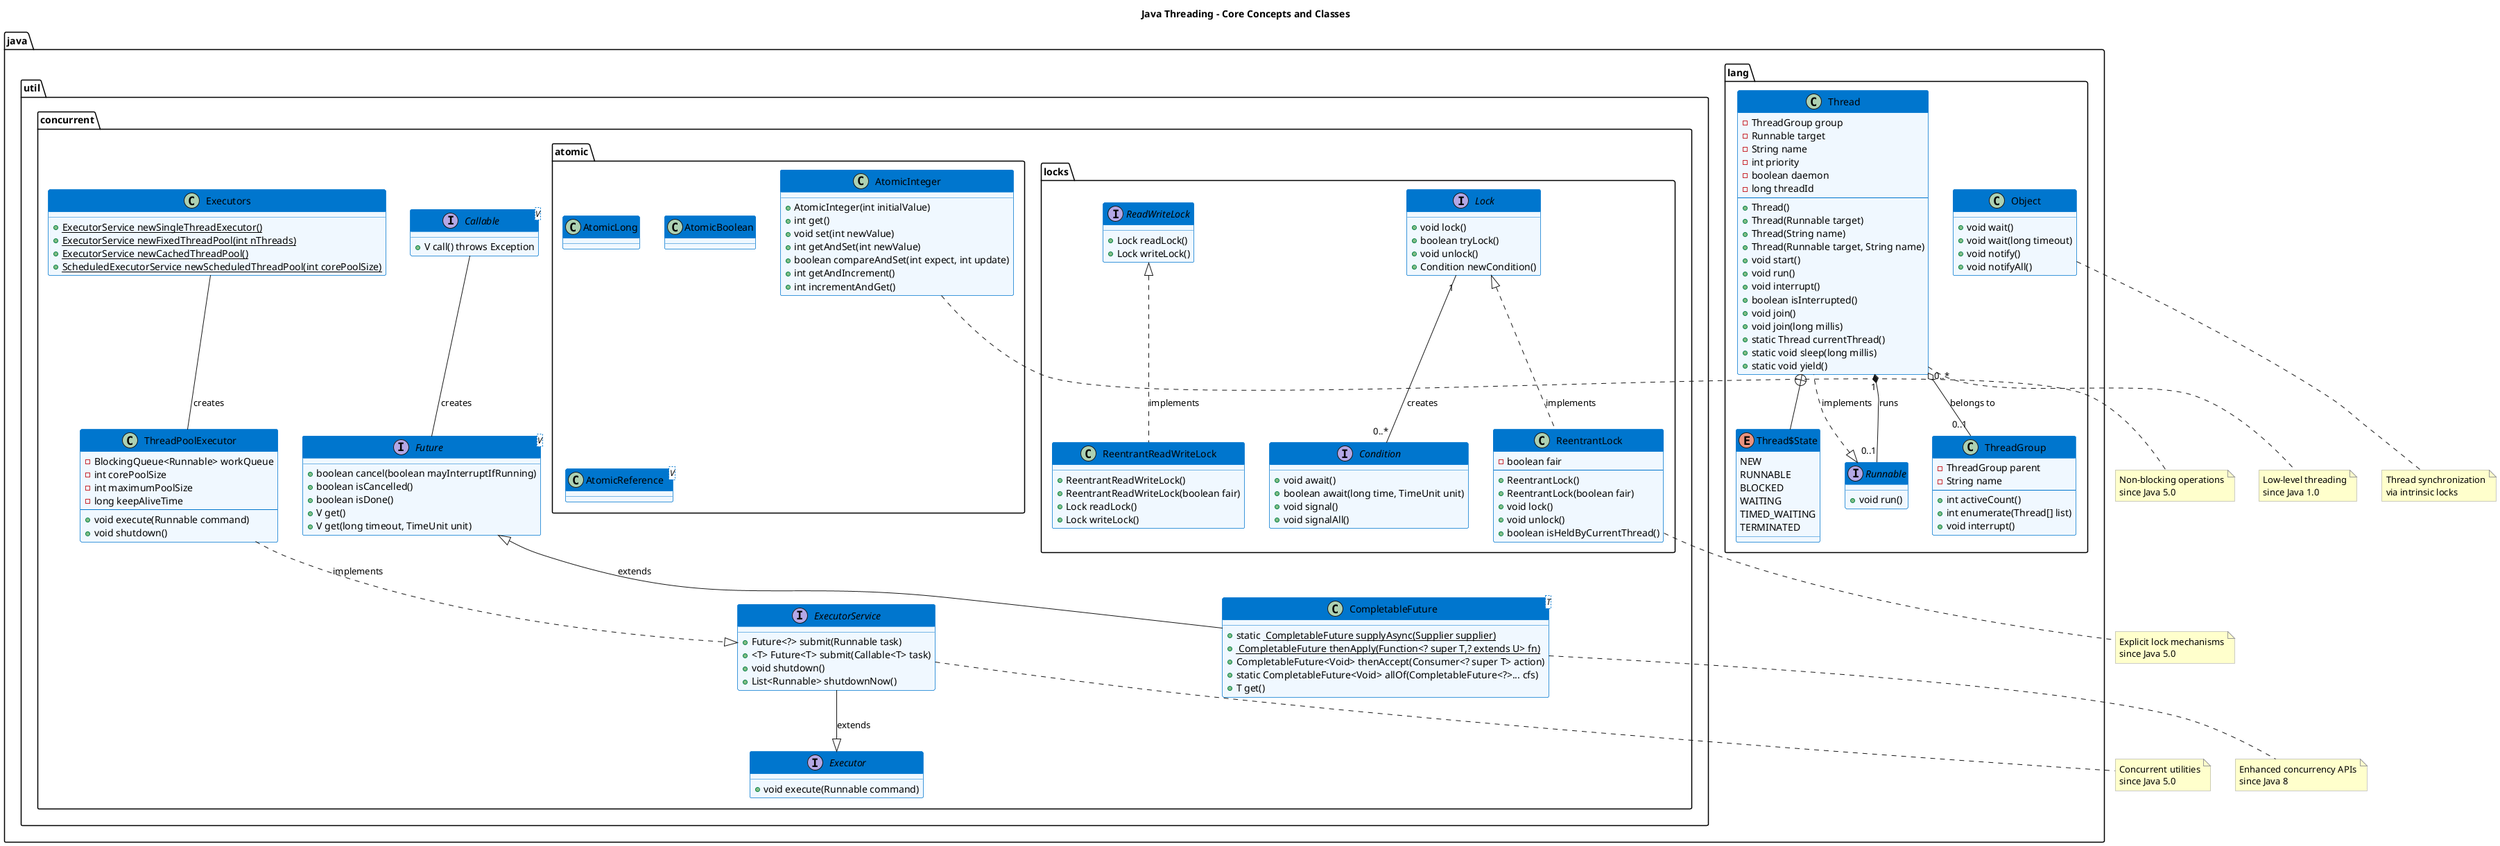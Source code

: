 @startuml java_threading

title Java Threading - Core Concepts and Classes

skinparam backgroundcolor transparent
skinparam {
  BackgroundColor white
  ClassBackgroundColor #f0f8ff
  ClassBorderColor #0076ce
  ClassHeaderBackgroundColor #0076ce
  ClassHeaderFontColor white
  NoteBackgroundColor #ffffcc
  NoteBorderColor #999999
}

package "java.lang" {
  class Thread {
    - ThreadGroup group
    - Runnable target
    - String name
    - int priority
    - boolean daemon
    - long threadId
    --
    + Thread()
    + Thread(Runnable target)
    + Thread(String name)
    + Thread(Runnable target, String name)
    + void start()
    + void run()
    + void interrupt()
    + boolean isInterrupted()
    + void join()
    + void join(long millis)
    + static Thread currentThread()
    + static void sleep(long millis)
    + static void yield()
  }
  
  enum "Thread$State" as ThreadState {
    NEW
    RUNNABLE
    BLOCKED
    WAITING
    TIMED_WAITING
    TERMINATED
  }
  
  Thread +-- ThreadState
  
  interface Runnable {
    + void run()
  }
  
  class ThreadGroup {
    - ThreadGroup parent
    - String name
    --
    + int activeCount()
    + int enumerate(Thread[] list)
    + void interrupt()
  }
  
  class Object {
    + void wait()
    + void wait(long timeout)
    + void notify()
    + void notifyAll()
  }
}

package "java.util.concurrent" {
  interface Executor {
    + void execute(Runnable command)
  }
  
  interface ExecutorService {
    + Future<?> submit(Runnable task)
    + <T> Future<T> submit(Callable<T> task)
    + void shutdown()
    + List<Runnable> shutdownNow()
  }
  
  interface Callable<V> {
    + V call() throws Exception
  }
  
  interface Future<V> {
    + boolean cancel(boolean mayInterruptIfRunning)
    + boolean isCancelled()
    + boolean isDone()
    + V get()
    + V get(long timeout, TimeUnit unit)
  }
  
  class ThreadPoolExecutor {
    - BlockingQueue<Runnable> workQueue
    - int corePoolSize
    - int maximumPoolSize
    - long keepAliveTime
    --
    + void execute(Runnable command)
    + void shutdown()
  }
  
  class Executors {
    + {static} ExecutorService newSingleThreadExecutor()
    + {static} ExecutorService newFixedThreadPool(int nThreads)
    + {static} ExecutorService newCachedThreadPool()
    + {static} ScheduledExecutorService newScheduledThreadPool(int corePoolSize)
  }
  
  class CompletableFuture<T> {
    + static <U> CompletableFuture<U> supplyAsync(Supplier<U> supplier)
    + <U> CompletableFuture<U> thenApply(Function<? super T,? extends U> fn)
    + CompletableFuture<Void> thenAccept(Consumer<? super T> action)
    + static CompletableFuture<Void> allOf(CompletableFuture<?>... cfs)
    + T get()
  }
}

package "java.util.concurrent.locks" {
  interface Lock {
    + void lock()
    + boolean tryLock()
    + void unlock()
    + Condition newCondition()
  }
  
  class ReentrantLock {
    - boolean fair
    --
    + ReentrantLock()
    + ReentrantLock(boolean fair)
    + void lock()
    + void unlock()
    + boolean isHeldByCurrentThread()
  }
  
  interface ReadWriteLock {
    + Lock readLock()
    + Lock writeLock()
  }
  
  class ReentrantReadWriteLock {
    + ReentrantReadWriteLock()
    + ReentrantReadWriteLock(boolean fair)
    + Lock readLock()
    + Lock writeLock()
  }
  
  interface Condition {
    + void await()
    + boolean await(long time, TimeUnit unit)
    + void signal()
    + void signalAll()
  }
}

package "java.util.concurrent.atomic" {
  class AtomicInteger {
    + AtomicInteger(int initialValue)
    + int get()
    + void set(int newValue)
    + int getAndSet(int newValue)
    + boolean compareAndSet(int expect, int update)
    + int getAndIncrement()
    + int incrementAndGet()
  }
  
  class AtomicLong
  class AtomicBoolean
  class AtomicReference<V>
}

' Relationships
Thread "1" *-- "0..1" Runnable : runs
Thread "0..*" o-- "0..1" ThreadGroup : belongs to

Runnable <|.. Thread : implements

ExecutorService --|> Executor : extends
ThreadPoolExecutor ..|> ExecutorService : implements

Executors -- ThreadPoolExecutor : creates

Future <|-- CompletableFuture : extends

Callable -- Future : creates

Lock <|.. ReentrantLock : implements
ReadWriteLock <|.. ReentrantReadWriteLock : implements
Lock "1" -- "0..*" Condition : creates

note "Low-level threading\nsince Java 1.0" as N1
Thread .. N1

note "Concurrent utilities\nsince Java 5.0" as N2
ExecutorService .. N2

note "Enhanced concurrency APIs\nsince Java 8" as N3
CompletableFuture .. N3

note "Thread synchronization\nvia intrinsic locks" as N4
Object .. N4

note "Explicit lock mechanisms\nsince Java 5.0" as N5
ReentrantLock .. N5

note "Non-blocking operations\nsince Java 5.0" as N6
AtomicInteger .. N6

@enduml 